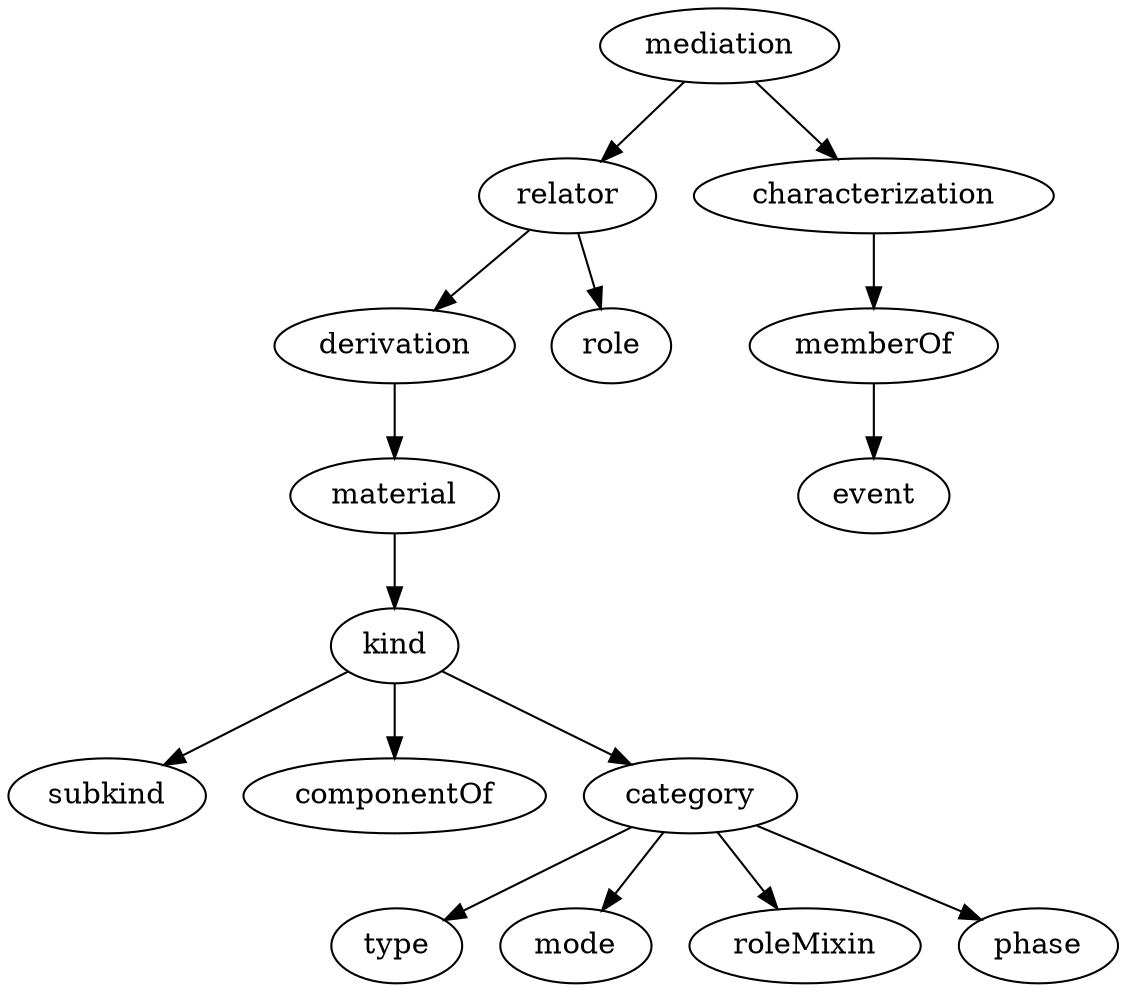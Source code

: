 strict digraph {
mediation;
relator;
characterization;
derivation;
role;
material;
kind;
subkind;
componentOf;
category;
type;
mode;
roleMixin;
phase;
memberOf;
event;
mediation -> relator;
mediation -> characterization;
relator -> derivation;
relator -> role;
characterization -> memberOf;
derivation -> material;
material -> kind;
kind -> subkind;
kind -> componentOf;
kind -> category;
category -> type;
category -> mode;
category -> roleMixin;
category -> phase;
memberOf -> event;
}
